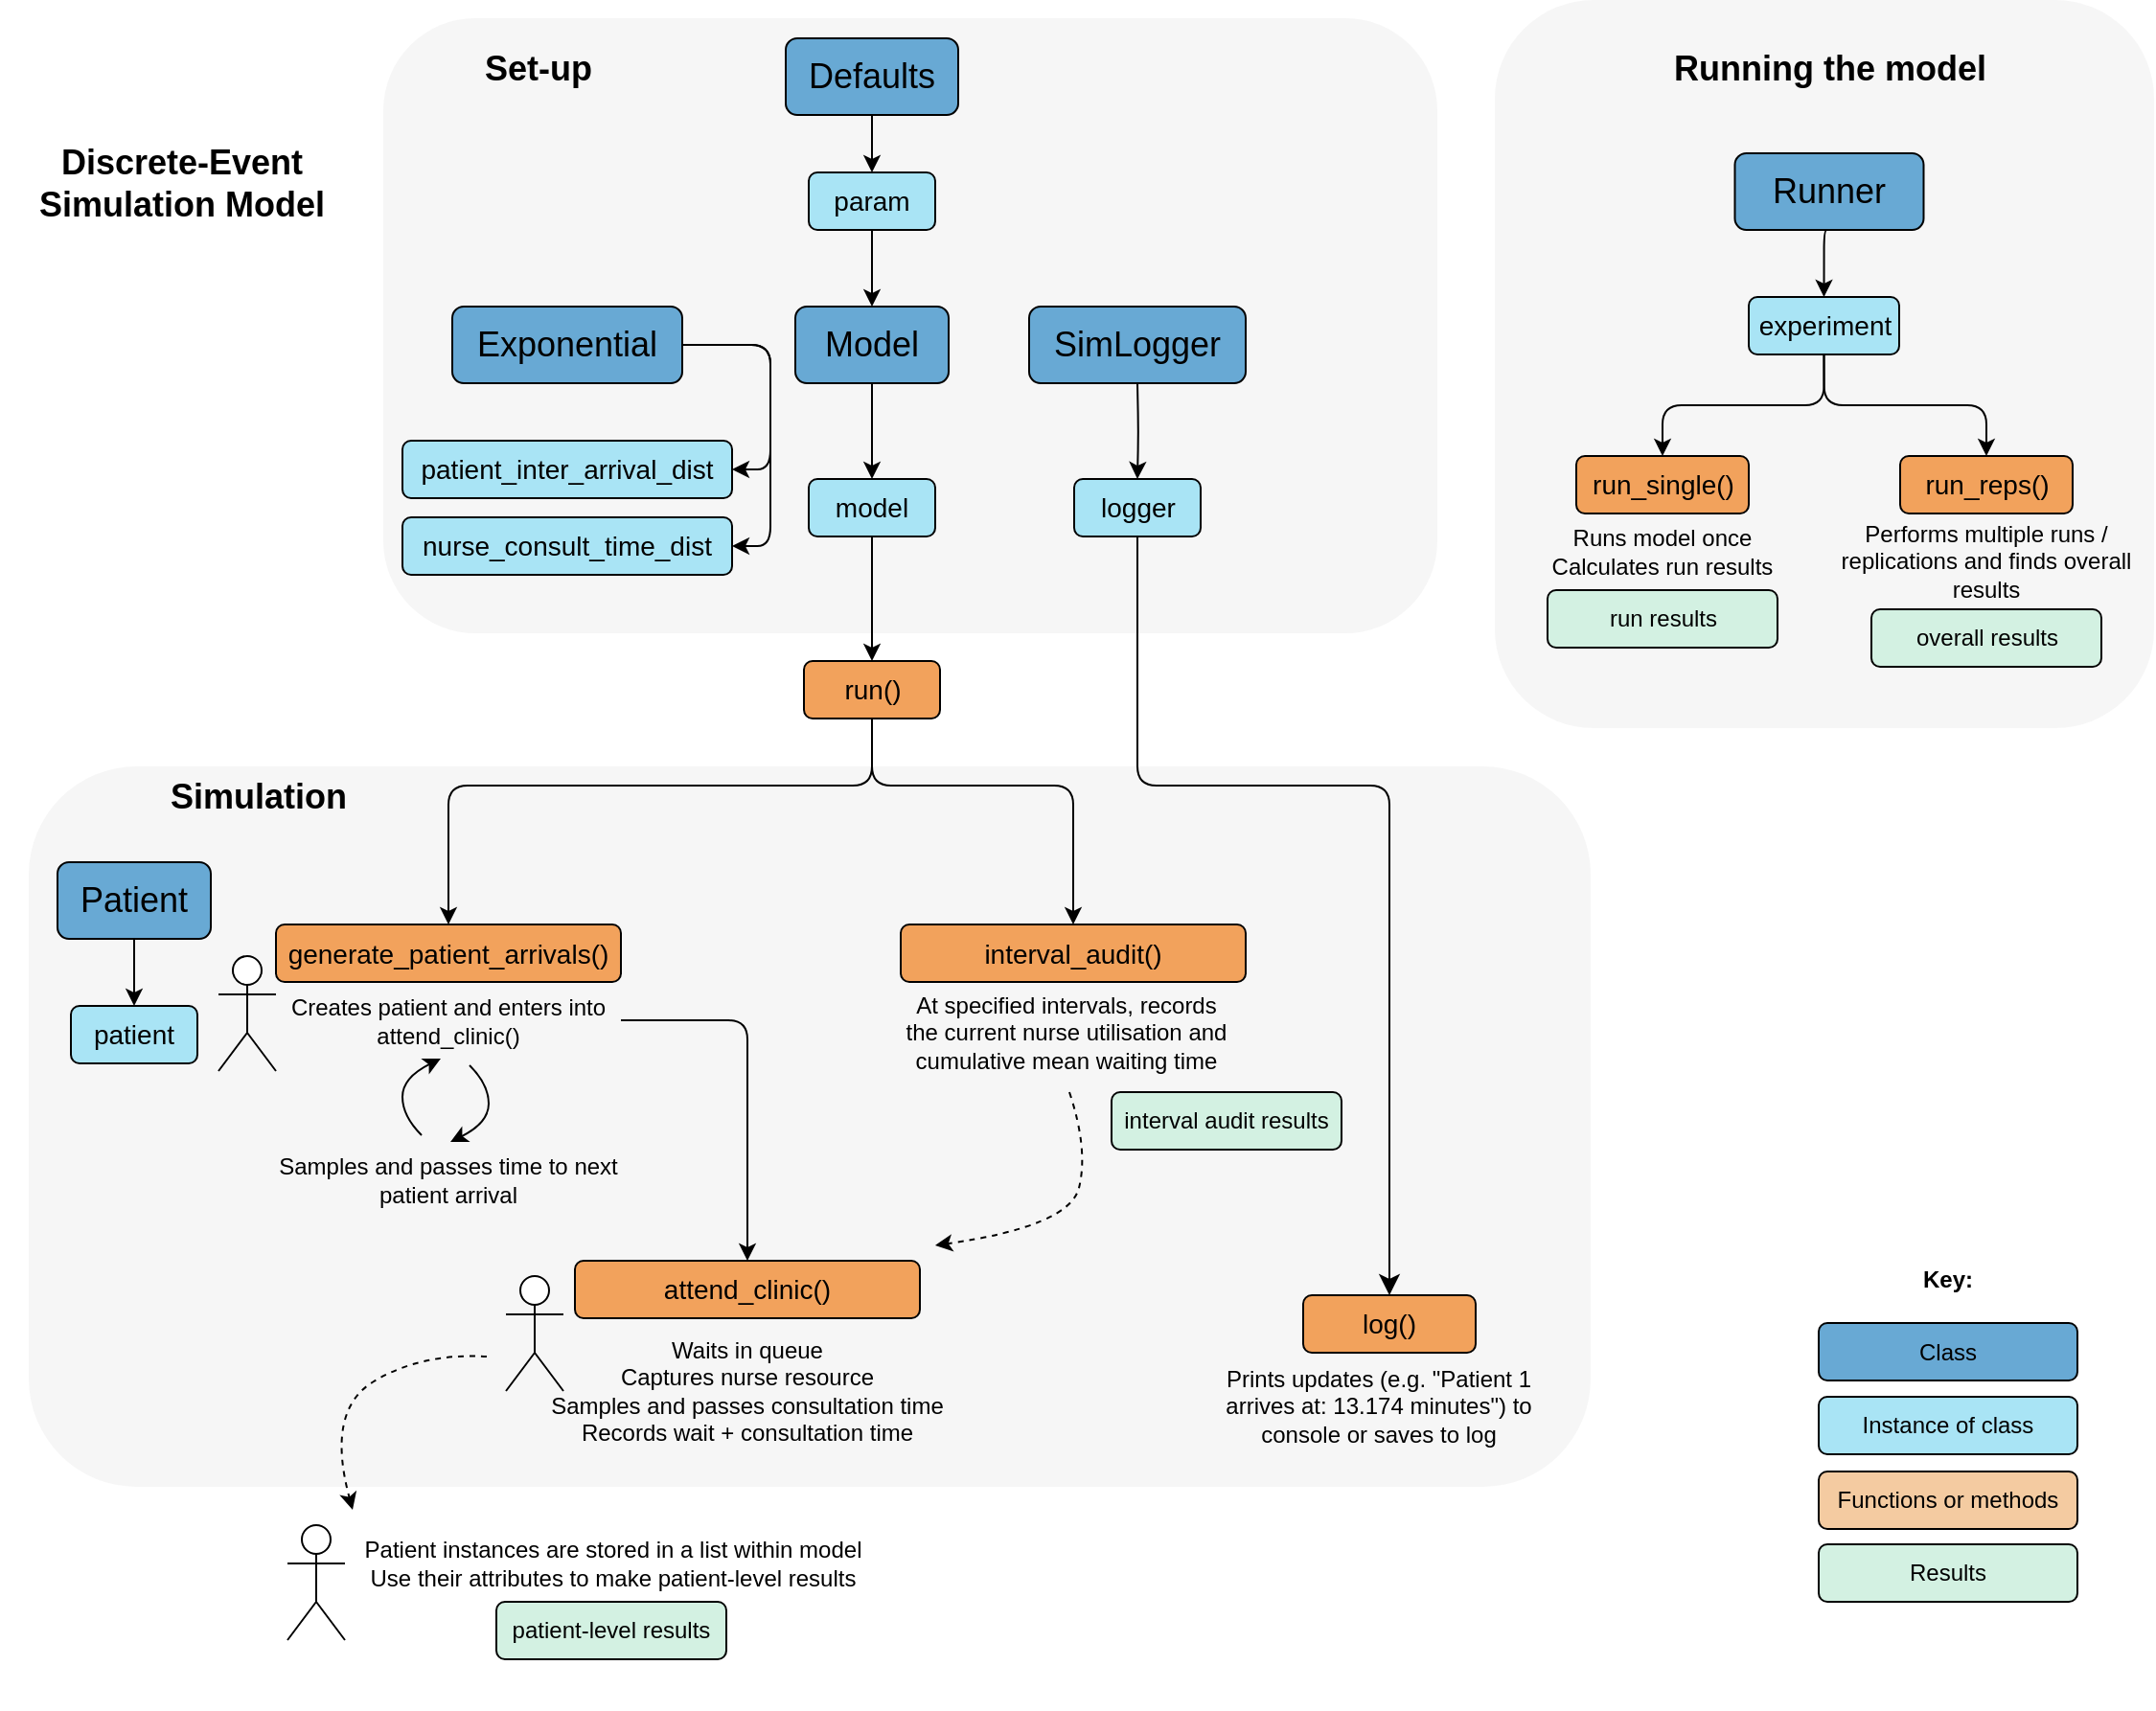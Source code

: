 <mxfile version="26.0.9">
  <diagram name="Page-1" id="ynTKS2v_TZv17swCPKiS">
    <mxGraphModel dx="2261" dy="915" grid="1" gridSize="10" guides="1" tooltips="1" connect="1" arrows="1" fold="1" page="1" pageScale="1" pageWidth="827" pageHeight="1169" math="0" shadow="0">
      <root>
        <mxCell id="0" />
        <mxCell id="1" parent="0" />
        <mxCell id="ltitkqDnKHNBnyyiyaz9-99" value="" style="rounded=1;whiteSpace=wrap;html=1;fillColor=#EEEEEE;strokeColor=none;opacity=50;" parent="1" vertex="1">
          <mxGeometry x="550" width="344" height="380" as="geometry" />
        </mxCell>
        <mxCell id="ltitkqDnKHNBnyyiyaz9-87" value="" style="rounded=1;whiteSpace=wrap;html=1;strokeColor=none;fillColor=#EEEEEE;fontStyle=1;opacity=50;" parent="1" vertex="1">
          <mxGeometry x="-215" y="400" width="815" height="376" as="geometry" />
        </mxCell>
        <mxCell id="ltitkqDnKHNBnyyiyaz9-67" value="" style="rounded=1;whiteSpace=wrap;html=1;strokeColor=none;fillColor=#EEEEEE;fontStyle=1;opacity=50;" parent="1" vertex="1">
          <mxGeometry x="-30" y="9.5" width="550" height="321" as="geometry" />
        </mxCell>
        <mxCell id="ltitkqDnKHNBnyyiyaz9-64" style="edgeStyle=orthogonalEdgeStyle;rounded=1;orthogonalLoop=1;jettySize=auto;html=1;exitX=1;exitY=0.5;exitDx=0;exitDy=0;entryX=1;entryY=0.5;entryDx=0;entryDy=0;" parent="1" source="ltitkqDnKHNBnyyiyaz9-3" target="ltitkqDnKHNBnyyiyaz9-30" edge="1">
          <mxGeometry relative="1" as="geometry" />
        </mxCell>
        <mxCell id="ltitkqDnKHNBnyyiyaz9-65" style="edgeStyle=orthogonalEdgeStyle;rounded=1;orthogonalLoop=1;jettySize=auto;html=1;exitX=1;exitY=0.5;exitDx=0;exitDy=0;entryX=1;entryY=0.5;entryDx=0;entryDy=0;" parent="1" source="ltitkqDnKHNBnyyiyaz9-3" target="ltitkqDnKHNBnyyiyaz9-31" edge="1">
          <mxGeometry relative="1" as="geometry" />
        </mxCell>
        <mxCell id="ltitkqDnKHNBnyyiyaz9-3" value="&lt;font style=&quot;font-size: 18px;&quot;&gt;Exponential&lt;/font&gt;" style="rounded=1;whiteSpace=wrap;html=1;fillColor=#68A9D4;" parent="1" vertex="1">
          <mxGeometry x="6" y="160" width="120" height="40" as="geometry" />
        </mxCell>
        <mxCell id="ltitkqDnKHNBnyyiyaz9-50" style="edgeStyle=orthogonalEdgeStyle;rounded=1;orthogonalLoop=1;jettySize=auto;html=1;exitX=0.5;exitY=1;exitDx=0;exitDy=0;entryX=0.5;entryY=0;entryDx=0;entryDy=0;" parent="1" source="ltitkqDnKHNBnyyiyaz9-4" target="ltitkqDnKHNBnyyiyaz9-7" edge="1">
          <mxGeometry relative="1" as="geometry" />
        </mxCell>
        <mxCell id="ltitkqDnKHNBnyyiyaz9-4" value="&lt;font style=&quot;font-size: 18px;&quot;&gt;Defaults&lt;/font&gt;" style="rounded=1;whiteSpace=wrap;html=1;fillColor=#68A9D4;" parent="1" vertex="1">
          <mxGeometry x="180" y="20" width="90" height="40" as="geometry" />
        </mxCell>
        <mxCell id="ltitkqDnKHNBnyyiyaz9-62" style="edgeStyle=orthogonalEdgeStyle;rounded=1;orthogonalLoop=1;jettySize=auto;html=1;exitX=0.5;exitY=1;exitDx=0;exitDy=0;entryX=0.5;entryY=0;entryDx=0;entryDy=0;" parent="1" source="ltitkqDnKHNBnyyiyaz9-5" target="ltitkqDnKHNBnyyiyaz9-8" edge="1">
          <mxGeometry relative="1" as="geometry" />
        </mxCell>
        <mxCell id="ltitkqDnKHNBnyyiyaz9-5" value="&lt;font style=&quot;font-size: 18px;&quot;&gt;Model&lt;/font&gt;" style="rounded=1;whiteSpace=wrap;html=1;fillColor=#68A9D4;" parent="1" vertex="1">
          <mxGeometry x="185" y="160" width="80" height="40" as="geometry" />
        </mxCell>
        <mxCell id="ltitkqDnKHNBnyyiyaz9-92" style="edgeStyle=orthogonalEdgeStyle;rounded=1;orthogonalLoop=1;jettySize=auto;html=1;exitX=0.5;exitY=1;exitDx=0;exitDy=0;entryX=0.5;entryY=0;entryDx=0;entryDy=0;" parent="1" source="ltitkqDnKHNBnyyiyaz9-6" target="ltitkqDnKHNBnyyiyaz9-28" edge="1">
          <mxGeometry relative="1" as="geometry" />
        </mxCell>
        <mxCell id="ltitkqDnKHNBnyyiyaz9-6" value="&lt;font style=&quot;font-size: 18px;&quot;&gt;Runner&lt;/font&gt;" style="rounded=1;whiteSpace=wrap;html=1;fillColor=#68A9D4;" parent="1" vertex="1">
          <mxGeometry x="675.25" y="80" width="98.5" height="40" as="geometry" />
        </mxCell>
        <mxCell id="ltitkqDnKHNBnyyiyaz9-61" style="edgeStyle=orthogonalEdgeStyle;rounded=1;orthogonalLoop=1;jettySize=auto;html=1;exitX=0.5;exitY=1;exitDx=0;exitDy=0;entryX=0.5;entryY=0;entryDx=0;entryDy=0;" parent="1" source="ltitkqDnKHNBnyyiyaz9-7" target="ltitkqDnKHNBnyyiyaz9-5" edge="1">
          <mxGeometry relative="1" as="geometry" />
        </mxCell>
        <mxCell id="ltitkqDnKHNBnyyiyaz9-7" value="&lt;font style=&quot;font-size: 14px;&quot;&gt;param&lt;/font&gt;" style="rounded=1;whiteSpace=wrap;html=1;fillColor=#A9E4F5;" parent="1" vertex="1">
          <mxGeometry x="192" y="90" width="66" height="30" as="geometry" />
        </mxCell>
        <mxCell id="ltitkqDnKHNBnyyiyaz9-68" style="edgeStyle=orthogonalEdgeStyle;rounded=1;orthogonalLoop=1;jettySize=auto;html=1;exitX=0.5;exitY=1;exitDx=0;exitDy=0;entryX=0.5;entryY=0;entryDx=0;entryDy=0;" parent="1" source="ltitkqDnKHNBnyyiyaz9-8" target="ltitkqDnKHNBnyyiyaz9-9" edge="1">
          <mxGeometry relative="1" as="geometry" />
        </mxCell>
        <mxCell id="ltitkqDnKHNBnyyiyaz9-8" value="&lt;font style=&quot;font-size: 14px;&quot;&gt;model&lt;/font&gt;" style="rounded=1;whiteSpace=wrap;html=1;fillColor=#A9E4F5;" parent="1" vertex="1">
          <mxGeometry x="192" y="250" width="66" height="30" as="geometry" />
        </mxCell>
        <mxCell id="ltitkqDnKHNBnyyiyaz9-77" style="edgeStyle=orthogonalEdgeStyle;rounded=1;orthogonalLoop=1;jettySize=auto;html=1;exitX=0.5;exitY=1;exitDx=0;exitDy=0;entryX=0.5;entryY=0;entryDx=0;entryDy=0;" parent="1" source="ltitkqDnKHNBnyyiyaz9-9" target="ltitkqDnKHNBnyyiyaz9-10" edge="1">
          <mxGeometry relative="1" as="geometry">
            <Array as="points">
              <mxPoint x="225" y="410" />
              <mxPoint x="4" y="410" />
            </Array>
          </mxGeometry>
        </mxCell>
        <mxCell id="ltitkqDnKHNBnyyiyaz9-81" style="edgeStyle=orthogonalEdgeStyle;rounded=1;orthogonalLoop=1;jettySize=auto;html=1;exitX=0.5;exitY=1;exitDx=0;exitDy=0;entryX=0.5;entryY=0;entryDx=0;entryDy=0;" parent="1" source="ltitkqDnKHNBnyyiyaz9-9" target="ltitkqDnKHNBnyyiyaz9-11" edge="1">
          <mxGeometry relative="1" as="geometry">
            <Array as="points">
              <mxPoint x="225" y="410" />
              <mxPoint x="330" y="410" />
            </Array>
          </mxGeometry>
        </mxCell>
        <mxCell id="ltitkqDnKHNBnyyiyaz9-9" value="&lt;span style=&quot;font-size: 14px;&quot;&gt;run()&lt;/span&gt;" style="rounded=1;whiteSpace=wrap;html=1;fillColor=#F2A25C;" parent="1" vertex="1">
          <mxGeometry x="189.5" y="345" width="71" height="30" as="geometry" />
        </mxCell>
        <mxCell id="ltitkqDnKHNBnyyiyaz9-10" value="&lt;span style=&quot;font-size: 14px;&quot;&gt;generate_patient_arrivals()&lt;/span&gt;" style="rounded=1;whiteSpace=wrap;html=1;fillColor=#F2A25C;" parent="1" vertex="1">
          <mxGeometry x="-86" y="482.5" width="180" height="30" as="geometry" />
        </mxCell>
        <mxCell id="ltitkqDnKHNBnyyiyaz9-11" value="&lt;span style=&quot;font-size: 14px;&quot;&gt;interval_audit()&lt;/span&gt;" style="rounded=1;whiteSpace=wrap;html=1;fillColor=#F2A25C;" parent="1" vertex="1">
          <mxGeometry x="240" y="482.5" width="180" height="30" as="geometry" />
        </mxCell>
        <mxCell id="ltitkqDnKHNBnyyiyaz9-73" style="edgeStyle=orthogonalEdgeStyle;rounded=1;orthogonalLoop=1;jettySize=auto;html=1;exitX=1;exitY=0.5;exitDx=0;exitDy=0;entryX=0.5;entryY=0;entryDx=0;entryDy=0;" parent="1" source="ltitkqDnKHNBnyyiyaz9-12" target="ltitkqDnKHNBnyyiyaz9-13" edge="1">
          <mxGeometry relative="1" as="geometry" />
        </mxCell>
        <mxCell id="ltitkqDnKHNBnyyiyaz9-12" value="Creates patient and enters into attend_clinic()" style="text;html=1;align=center;verticalAlign=middle;whiteSpace=wrap;rounded=1;" parent="1" vertex="1">
          <mxGeometry x="-86" y="512.5" width="180" height="40" as="geometry" />
        </mxCell>
        <mxCell id="ltitkqDnKHNBnyyiyaz9-13" value="&lt;span style=&quot;font-size: 14px;&quot;&gt;attend_clinic()&lt;/span&gt;" style="rounded=1;whiteSpace=wrap;html=1;fillColor=#F2A25C;" parent="1" vertex="1">
          <mxGeometry x="70" y="658" width="180" height="30" as="geometry" />
        </mxCell>
        <mxCell id="ltitkqDnKHNBnyyiyaz9-14" value="Samples and passes time to next patient arrival" style="text;html=1;align=center;verticalAlign=middle;whiteSpace=wrap;rounded=1;" parent="1" vertex="1">
          <mxGeometry x="-86" y="596" width="180" height="40" as="geometry" />
        </mxCell>
        <mxCell id="ltitkqDnKHNBnyyiyaz9-17" value="" style="curved=1;endArrow=classic;html=1;rounded=1;" parent="1" edge="1">
          <mxGeometry width="50" height="50" relative="1" as="geometry">
            <mxPoint x="-10" y="592.5" as="sourcePoint" />
            <mxPoint y="552.5" as="targetPoint" />
            <Array as="points">
              <mxPoint x="-20" y="582.5" />
              <mxPoint x="-20" y="562.5" />
            </Array>
          </mxGeometry>
        </mxCell>
        <mxCell id="ltitkqDnKHNBnyyiyaz9-18" value="&lt;div&gt;&lt;br&gt;&lt;/div&gt;&lt;div&gt;&lt;br&gt;&lt;/div&gt;" style="shape=umlActor;verticalLabelPosition=bottom;verticalAlign=top;html=1;outlineConnect=0;rounded=1;" parent="1" vertex="1">
          <mxGeometry x="-116" y="499" width="30" height="60" as="geometry" />
        </mxCell>
        <mxCell id="ltitkqDnKHNBnyyiyaz9-21" value="&lt;div&gt;&lt;br&gt;&lt;/div&gt;&lt;div&gt;&lt;br&gt;&lt;/div&gt;" style="shape=umlActor;verticalLabelPosition=bottom;verticalAlign=top;html=1;outlineConnect=0;rounded=1;" parent="1" vertex="1">
          <mxGeometry x="34" y="666" width="30" height="60" as="geometry" />
        </mxCell>
        <mxCell id="ltitkqDnKHNBnyyiyaz9-22" value="Waits in queue&lt;div&gt;Captures nurse resource&lt;/div&gt;&lt;div&gt;Samples and passes consultation time&lt;/div&gt;&lt;div&gt;Records wait + consultation time&lt;/div&gt;" style="text;html=1;align=center;verticalAlign=middle;whiteSpace=wrap;rounded=1;" parent="1" vertex="1">
          <mxGeometry x="45" y="706" width="230" height="40" as="geometry" />
        </mxCell>
        <mxCell id="ltitkqDnKHNBnyyiyaz9-23" value="&lt;div&gt;&lt;br&gt;&lt;/div&gt;&lt;div&gt;&lt;br&gt;&lt;/div&gt;" style="shape=umlActor;verticalLabelPosition=bottom;verticalAlign=top;html=1;outlineConnect=0;rounded=1;" parent="1" vertex="1">
          <mxGeometry x="-80" y="796" width="30" height="60" as="geometry" />
        </mxCell>
        <mxCell id="ltitkqDnKHNBnyyiyaz9-24" value="Patient instances are stored in a list within model&lt;div&gt;Use their attributes to make patient-level results&lt;/div&gt;" style="text;html=1;align=center;verticalAlign=middle;whiteSpace=wrap;rounded=1;" parent="1" vertex="1">
          <mxGeometry x="-50" y="796" width="280" height="40" as="geometry" />
        </mxCell>
        <mxCell id="ltitkqDnKHNBnyyiyaz9-98" style="edgeStyle=orthogonalEdgeStyle;rounded=1;orthogonalLoop=1;jettySize=auto;html=1;exitX=0.5;exitY=1;exitDx=0;exitDy=0;" parent="1" source="ltitkqDnKHNBnyyiyaz9-25" target="ltitkqDnKHNBnyyiyaz9-29" edge="1">
          <mxGeometry relative="1" as="geometry" />
        </mxCell>
        <mxCell id="ltitkqDnKHNBnyyiyaz9-25" value="&lt;font style=&quot;font-size: 18px;&quot;&gt;Patient&lt;/font&gt;" style="rounded=1;whiteSpace=wrap;html=1;fillColor=#68A9D4;" parent="1" vertex="1">
          <mxGeometry x="-200" y="450" width="80" height="40" as="geometry" />
        </mxCell>
        <mxCell id="ltitkqDnKHNBnyyiyaz9-93" style="edgeStyle=orthogonalEdgeStyle;rounded=1;orthogonalLoop=1;jettySize=auto;html=1;exitX=0.5;exitY=1;exitDx=0;exitDy=0;entryX=0.5;entryY=0;entryDx=0;entryDy=0;" parent="1" source="ltitkqDnKHNBnyyiyaz9-28" target="ltitkqDnKHNBnyyiyaz9-32" edge="1">
          <mxGeometry relative="1" as="geometry" />
        </mxCell>
        <mxCell id="ltitkqDnKHNBnyyiyaz9-94" style="edgeStyle=orthogonalEdgeStyle;rounded=1;orthogonalLoop=1;jettySize=auto;html=1;exitX=0.5;exitY=1;exitDx=0;exitDy=0;" parent="1" source="ltitkqDnKHNBnyyiyaz9-28" target="ltitkqDnKHNBnyyiyaz9-33" edge="1">
          <mxGeometry relative="1" as="geometry" />
        </mxCell>
        <mxCell id="ltitkqDnKHNBnyyiyaz9-28" value="&lt;font style=&quot;font-size: 14px;&quot;&gt;experiment&lt;/font&gt;" style="rounded=1;whiteSpace=wrap;html=1;fillColor=#A9E4F5;" parent="1" vertex="1">
          <mxGeometry x="682.5" y="155" width="78.5" height="30" as="geometry" />
        </mxCell>
        <mxCell id="ltitkqDnKHNBnyyiyaz9-29" value="&lt;font style=&quot;font-size: 14px;&quot;&gt;patient&lt;/font&gt;" style="rounded=1;whiteSpace=wrap;html=1;fillColor=#A9E4F5;" parent="1" vertex="1">
          <mxGeometry x="-193" y="525" width="66" height="30" as="geometry" />
        </mxCell>
        <mxCell id="ltitkqDnKHNBnyyiyaz9-30" value="&lt;font style=&quot;font-size: 14px;&quot;&gt;patient_inter_arrival_dist&lt;/font&gt;" style="rounded=1;whiteSpace=wrap;html=1;fillColor=#A9E4F5;" parent="1" vertex="1">
          <mxGeometry x="-20" y="230" width="172" height="30" as="geometry" />
        </mxCell>
        <mxCell id="ltitkqDnKHNBnyyiyaz9-31" value="&lt;font style=&quot;font-size: 14px;&quot;&gt;nurse_consult_time_dist&lt;/font&gt;" style="rounded=1;whiteSpace=wrap;html=1;fillColor=#A9E4F5;" parent="1" vertex="1">
          <mxGeometry x="-20" y="270" width="172" height="30" as="geometry" />
        </mxCell>
        <mxCell id="ltitkqDnKHNBnyyiyaz9-32" value="&lt;font style=&quot;font-size: 14px;&quot;&gt;run_single()&lt;/font&gt;" style="rounded=1;whiteSpace=wrap;html=1;fillColor=#F2A25C;" parent="1" vertex="1">
          <mxGeometry x="592.5" y="238" width="90" height="30" as="geometry" />
        </mxCell>
        <mxCell id="ltitkqDnKHNBnyyiyaz9-33" value="&lt;font style=&quot;font-size: 14px;&quot;&gt;run_reps()&lt;/font&gt;" style="rounded=1;whiteSpace=wrap;html=1;fillColor=#F2A25C;" parent="1" vertex="1">
          <mxGeometry x="761.5" y="238" width="90" height="30" as="geometry" />
        </mxCell>
        <mxCell id="ltitkqDnKHNBnyyiyaz9-34" value="Runs model once&lt;div&gt;Calculates run results&lt;/div&gt;" style="text;html=1;align=center;verticalAlign=middle;whiteSpace=wrap;rounded=1;" parent="1" vertex="1">
          <mxGeometry x="550" y="268" width="175" height="40" as="geometry" />
        </mxCell>
        <mxCell id="ltitkqDnKHNBnyyiyaz9-35" value="patient-level results" style="rounded=1;whiteSpace=wrap;html=1;fillColor=#D3F1E2;" parent="1" vertex="1">
          <mxGeometry x="29" y="836" width="120" height="30" as="geometry" />
        </mxCell>
        <mxCell id="ltitkqDnKHNBnyyiyaz9-36" value="interval audit results" style="rounded=1;whiteSpace=wrap;html=1;fillColor=#D3F1E2;" parent="1" vertex="1">
          <mxGeometry x="350" y="570" width="120" height="30" as="geometry" />
        </mxCell>
        <mxCell id="ltitkqDnKHNBnyyiyaz9-37" value="run results" style="rounded=1;whiteSpace=wrap;html=1;fillColor=#D3F1E2;" parent="1" vertex="1">
          <mxGeometry x="577.5" y="308" width="120" height="30" as="geometry" />
        </mxCell>
        <mxCell id="ltitkqDnKHNBnyyiyaz9-38" value="overall results" style="rounded=1;whiteSpace=wrap;html=1;fillColor=#D3F1E2;" parent="1" vertex="1">
          <mxGeometry x="746.5" y="318" width="120" height="30" as="geometry" />
        </mxCell>
        <mxCell id="ltitkqDnKHNBnyyiyaz9-39" value="Performs multiple runs / replications and finds overall results" style="text;html=1;align=center;verticalAlign=middle;whiteSpace=wrap;rounded=1;" parent="1" vertex="1">
          <mxGeometry x="719" y="273" width="175" height="40" as="geometry" />
        </mxCell>
        <mxCell id="ltitkqDnKHNBnyyiyaz9-40" value="At specified intervals, records the current nurse utilisation and cumulative mean waiting time" style="text;html=1;align=center;verticalAlign=middle;whiteSpace=wrap;rounded=1;" parent="1" vertex="1">
          <mxGeometry x="239" y="519" width="175" height="40" as="geometry" />
        </mxCell>
        <mxCell id="ltitkqDnKHNBnyyiyaz9-41" value="Key:" style="text;html=1;align=center;verticalAlign=middle;whiteSpace=wrap;rounded=1;fontStyle=1;" parent="1" vertex="1">
          <mxGeometry x="764" y="655" width="45" height="25" as="geometry" />
        </mxCell>
        <mxCell id="ltitkqDnKHNBnyyiyaz9-42" value="Results" style="rounded=1;whiteSpace=wrap;html=1;fillColor=#D3F1E2;" parent="1" vertex="1">
          <mxGeometry x="719" y="806" width="135" height="30" as="geometry" />
        </mxCell>
        <mxCell id="ltitkqDnKHNBnyyiyaz9-43" value="Functions or methods" style="rounded=1;whiteSpace=wrap;html=1;fillColor=#F4CBA1;" parent="1" vertex="1">
          <mxGeometry x="719" y="768" width="135" height="30" as="geometry" />
        </mxCell>
        <mxCell id="ltitkqDnKHNBnyyiyaz9-44" value="Instance of class" style="rounded=1;whiteSpace=wrap;html=1;fillColor=#A9E4F5;" parent="1" vertex="1">
          <mxGeometry x="719" y="729" width="135" height="30" as="geometry" />
        </mxCell>
        <mxCell id="ltitkqDnKHNBnyyiyaz9-45" value="Class" style="rounded=1;whiteSpace=wrap;html=1;fillColor=#68A9D4;" parent="1" vertex="1">
          <mxGeometry x="719" y="690.5" width="135" height="30" as="geometry" />
        </mxCell>
        <mxCell id="ltitkqDnKHNBnyyiyaz9-72" value="" style="curved=1;endArrow=classic;html=1;rounded=1;" parent="1" edge="1">
          <mxGeometry width="50" height="50" relative="1" as="geometry">
            <mxPoint x="15" y="556" as="sourcePoint" />
            <mxPoint x="5" y="596" as="targetPoint" />
            <Array as="points">
              <mxPoint x="25" y="566" />
              <mxPoint x="25" y="586" />
            </Array>
          </mxGeometry>
        </mxCell>
        <mxCell id="ltitkqDnKHNBnyyiyaz9-78" style="edgeStyle=orthogonalEdgeStyle;rounded=1;orthogonalLoop=1;jettySize=auto;html=1;exitX=0.5;exitY=1;exitDx=0;exitDy=0;" parent="1" source="ltitkqDnKHNBnyyiyaz9-22" target="ltitkqDnKHNBnyyiyaz9-22" edge="1">
          <mxGeometry relative="1" as="geometry" />
        </mxCell>
        <mxCell id="ltitkqDnKHNBnyyiyaz9-82" value="" style="curved=1;endArrow=classic;html=1;rounded=1;dashed=1;" parent="1" edge="1">
          <mxGeometry width="50" height="50" relative="1" as="geometry">
            <mxPoint x="328" y="570" as="sourcePoint" />
            <mxPoint x="258" y="650" as="targetPoint" />
            <Array as="points">
              <mxPoint x="338" y="600" />
              <mxPoint x="328" y="640" />
            </Array>
          </mxGeometry>
        </mxCell>
        <mxCell id="ltitkqDnKHNBnyyiyaz9-88" value="" style="curved=1;endArrow=classic;html=1;rounded=1;dashed=1;" parent="1" edge="1">
          <mxGeometry width="50" height="50" relative="1" as="geometry">
            <mxPoint x="24" y="708" as="sourcePoint" />
            <mxPoint x="-46" y="788" as="targetPoint" />
            <Array as="points">
              <mxPoint x="-10" y="706" />
              <mxPoint x="-60" y="736" />
            </Array>
          </mxGeometry>
        </mxCell>
        <mxCell id="ltitkqDnKHNBnyyiyaz9-96" value="&lt;font style=&quot;font-size: 18px;&quot;&gt;Discrete-Event Simulation Model&lt;/font&gt;" style="text;html=1;align=center;verticalAlign=middle;whiteSpace=wrap;rounded=1;fontStyle=1;" parent="1" vertex="1">
          <mxGeometry x="-230" y="60" width="190" height="71" as="geometry" />
        </mxCell>
        <mxCell id="ltitkqDnKHNBnyyiyaz9-100" value="&lt;font style=&quot;font-size: 18px;&quot;&gt;Running the model&lt;/font&gt;" style="text;html=1;align=center;verticalAlign=middle;whiteSpace=wrap;rounded=1;fontStyle=1;" parent="1" vertex="1">
          <mxGeometry x="629.5" y="20" width="190" height="31" as="geometry" />
        </mxCell>
        <mxCell id="vqxNZKrtE7Uk3ozEDKWz-3" value="&lt;font style=&quot;font-size: 18px;&quot;&gt;SimLogger&lt;/font&gt;" style="rounded=1;whiteSpace=wrap;html=1;fillColor=#68A9D4;" parent="1" vertex="1">
          <mxGeometry x="307" y="160" width="113" height="40" as="geometry" />
        </mxCell>
        <mxCell id="vqxNZKrtE7Uk3ozEDKWz-5" style="edgeStyle=orthogonalEdgeStyle;rounded=1;orthogonalLoop=1;jettySize=auto;html=1;exitX=0.5;exitY=1;exitDx=0;exitDy=0;entryX=0.5;entryY=0;entryDx=0;entryDy=0;" parent="1" target="vqxNZKrtE7Uk3ozEDKWz-6" edge="1">
          <mxGeometry relative="1" as="geometry">
            <mxPoint x="363.5" y="200" as="sourcePoint" />
          </mxGeometry>
        </mxCell>
        <mxCell id="vqxNZKrtE7Uk3ozEDKWz-15" style="edgeStyle=orthogonalEdgeStyle;rounded=1;orthogonalLoop=1;jettySize=auto;html=1;exitX=0.5;exitY=1;exitDx=0;exitDy=0;entryX=0.5;entryY=0;entryDx=0;entryDy=0;fontSize=12;startSize=8;endSize=8;" parent="1" source="vqxNZKrtE7Uk3ozEDKWz-6" target="vqxNZKrtE7Uk3ozEDKWz-9" edge="1">
          <mxGeometry relative="1" as="geometry">
            <Array as="points">
              <mxPoint x="364" y="410" />
              <mxPoint x="495" y="410" />
            </Array>
          </mxGeometry>
        </mxCell>
        <mxCell id="vqxNZKrtE7Uk3ozEDKWz-6" value="&lt;font style=&quot;font-size: 14px;&quot;&gt;logger&lt;/font&gt;" style="rounded=1;whiteSpace=wrap;html=1;fillColor=#A9E4F5;" parent="1" vertex="1">
          <mxGeometry x="330.5" y="250" width="66" height="30" as="geometry" />
        </mxCell>
        <mxCell id="vqxNZKrtE7Uk3ozEDKWz-9" value="&lt;font style=&quot;font-size: 14px;&quot;&gt;log()&lt;/font&gt;" style="rounded=1;whiteSpace=wrap;html=1;fillColor=#F2A25C;" parent="1" vertex="1">
          <mxGeometry x="450" y="676" width="90" height="30" as="geometry" />
        </mxCell>
        <mxCell id="vqxNZKrtE7Uk3ozEDKWz-11" value="Prints updates&amp;nbsp;&lt;span style=&quot;background-color: transparent; color: light-dark(rgb(0, 0, 0), rgb(255, 255, 255));&quot;&gt;(e.g. &quot;Patient 1 arrives at: 13.174 minutes&quot;) to console or saves to log&lt;/span&gt;" style="text;html=1;align=center;verticalAlign=middle;whiteSpace=wrap;rounded=1;" parent="1" vertex="1">
          <mxGeometry x="396.5" y="713.5" width="185" height="40" as="geometry" />
        </mxCell>
        <mxCell id="vqxNZKrtE7Uk3ozEDKWz-13" value="&lt;font style=&quot;font-size: 18px;&quot;&gt;Set-up&lt;/font&gt;" style="text;html=1;align=center;verticalAlign=middle;whiteSpace=wrap;rounded=1;fontStyle=1;" parent="1" vertex="1">
          <mxGeometry x="6" y="20" width="90" height="31" as="geometry" />
        </mxCell>
        <mxCell id="vqxNZKrtE7Uk3ozEDKWz-14" value="&lt;font style=&quot;font-size: 18px;&quot;&gt;Simulation&lt;/font&gt;" style="text;html=1;align=center;verticalAlign=middle;whiteSpace=wrap;rounded=1;fontStyle=1;" parent="1" vertex="1">
          <mxGeometry x="-150" y="400" width="110" height="31" as="geometry" />
        </mxCell>
      </root>
    </mxGraphModel>
  </diagram>
</mxfile>
